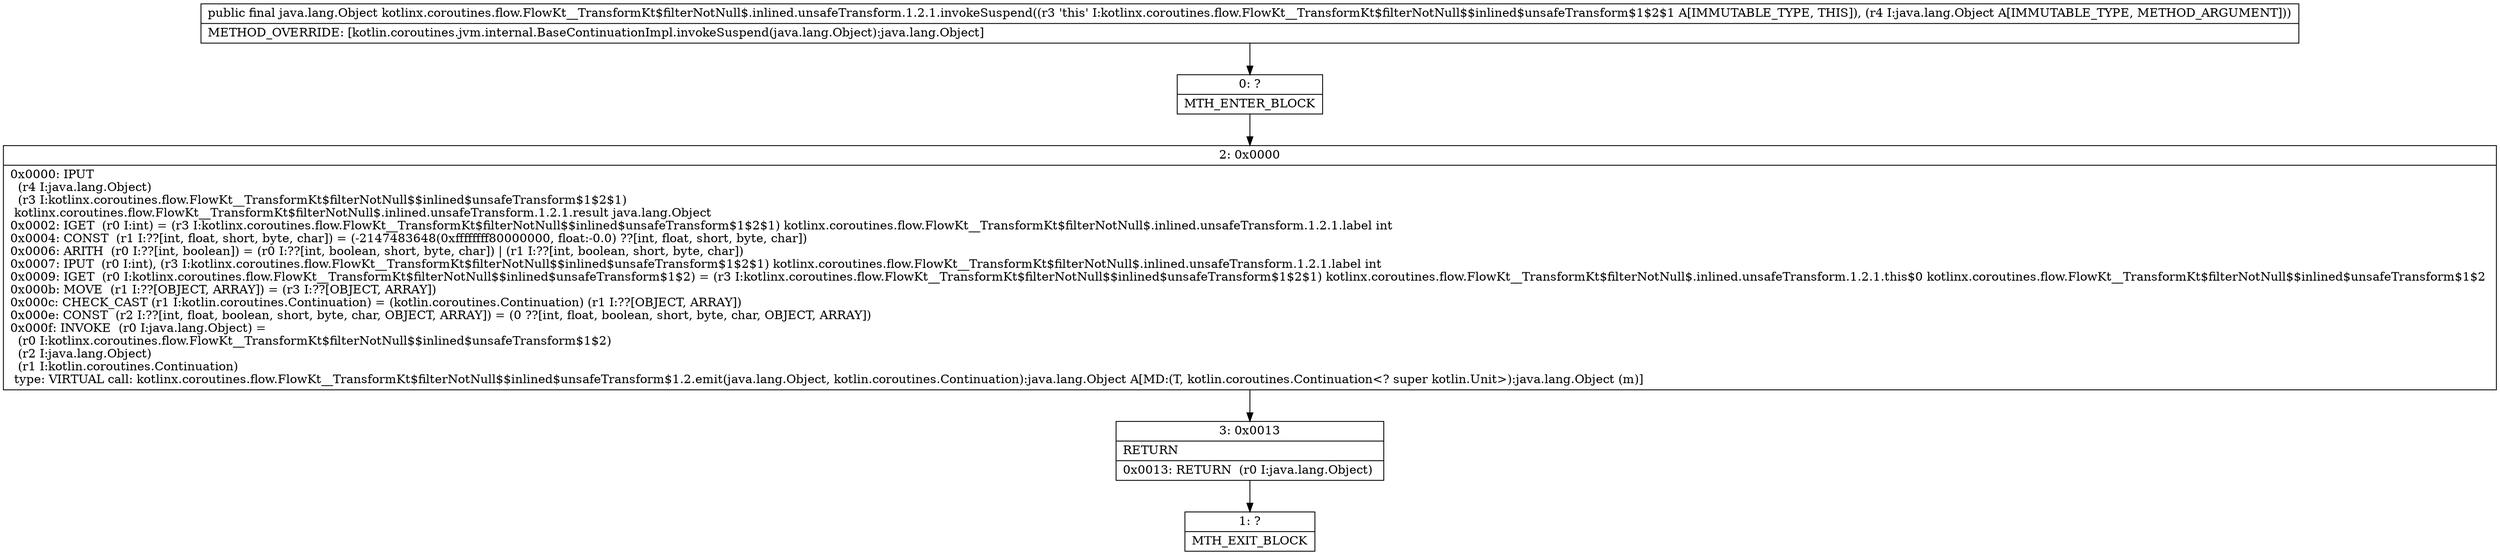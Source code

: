 digraph "CFG forkotlinx.coroutines.flow.FlowKt__TransformKt$filterNotNull$.inlined.unsafeTransform.1.2.1.invokeSuspend(Ljava\/lang\/Object;)Ljava\/lang\/Object;" {
Node_0 [shape=record,label="{0\:\ ?|MTH_ENTER_BLOCK\l}"];
Node_2 [shape=record,label="{2\:\ 0x0000|0x0000: IPUT  \l  (r4 I:java.lang.Object)\l  (r3 I:kotlinx.coroutines.flow.FlowKt__TransformKt$filterNotNull$$inlined$unsafeTransform$1$2$1)\l kotlinx.coroutines.flow.FlowKt__TransformKt$filterNotNull$.inlined.unsafeTransform.1.2.1.result java.lang.Object \l0x0002: IGET  (r0 I:int) = (r3 I:kotlinx.coroutines.flow.FlowKt__TransformKt$filterNotNull$$inlined$unsafeTransform$1$2$1) kotlinx.coroutines.flow.FlowKt__TransformKt$filterNotNull$.inlined.unsafeTransform.1.2.1.label int \l0x0004: CONST  (r1 I:??[int, float, short, byte, char]) = (\-2147483648(0xffffffff80000000, float:\-0.0) ??[int, float, short, byte, char]) \l0x0006: ARITH  (r0 I:??[int, boolean]) = (r0 I:??[int, boolean, short, byte, char]) \| (r1 I:??[int, boolean, short, byte, char]) \l0x0007: IPUT  (r0 I:int), (r3 I:kotlinx.coroutines.flow.FlowKt__TransformKt$filterNotNull$$inlined$unsafeTransform$1$2$1) kotlinx.coroutines.flow.FlowKt__TransformKt$filterNotNull$.inlined.unsafeTransform.1.2.1.label int \l0x0009: IGET  (r0 I:kotlinx.coroutines.flow.FlowKt__TransformKt$filterNotNull$$inlined$unsafeTransform$1$2) = (r3 I:kotlinx.coroutines.flow.FlowKt__TransformKt$filterNotNull$$inlined$unsafeTransform$1$2$1) kotlinx.coroutines.flow.FlowKt__TransformKt$filterNotNull$.inlined.unsafeTransform.1.2.1.this$0 kotlinx.coroutines.flow.FlowKt__TransformKt$filterNotNull$$inlined$unsafeTransform$1$2 \l0x000b: MOVE  (r1 I:??[OBJECT, ARRAY]) = (r3 I:??[OBJECT, ARRAY]) \l0x000c: CHECK_CAST (r1 I:kotlin.coroutines.Continuation) = (kotlin.coroutines.Continuation) (r1 I:??[OBJECT, ARRAY]) \l0x000e: CONST  (r2 I:??[int, float, boolean, short, byte, char, OBJECT, ARRAY]) = (0 ??[int, float, boolean, short, byte, char, OBJECT, ARRAY]) \l0x000f: INVOKE  (r0 I:java.lang.Object) = \l  (r0 I:kotlinx.coroutines.flow.FlowKt__TransformKt$filterNotNull$$inlined$unsafeTransform$1$2)\l  (r2 I:java.lang.Object)\l  (r1 I:kotlin.coroutines.Continuation)\l type: VIRTUAL call: kotlinx.coroutines.flow.FlowKt__TransformKt$filterNotNull$$inlined$unsafeTransform$1.2.emit(java.lang.Object, kotlin.coroutines.Continuation):java.lang.Object A[MD:(T, kotlin.coroutines.Continuation\<? super kotlin.Unit\>):java.lang.Object (m)]\l}"];
Node_3 [shape=record,label="{3\:\ 0x0013|RETURN\l|0x0013: RETURN  (r0 I:java.lang.Object) \l}"];
Node_1 [shape=record,label="{1\:\ ?|MTH_EXIT_BLOCK\l}"];
MethodNode[shape=record,label="{public final java.lang.Object kotlinx.coroutines.flow.FlowKt__TransformKt$filterNotNull$.inlined.unsafeTransform.1.2.1.invokeSuspend((r3 'this' I:kotlinx.coroutines.flow.FlowKt__TransformKt$filterNotNull$$inlined$unsafeTransform$1$2$1 A[IMMUTABLE_TYPE, THIS]), (r4 I:java.lang.Object A[IMMUTABLE_TYPE, METHOD_ARGUMENT]))  | METHOD_OVERRIDE: [kotlin.coroutines.jvm.internal.BaseContinuationImpl.invokeSuspend(java.lang.Object):java.lang.Object]\l}"];
MethodNode -> Node_0;Node_0 -> Node_2;
Node_2 -> Node_3;
Node_3 -> Node_1;
}

